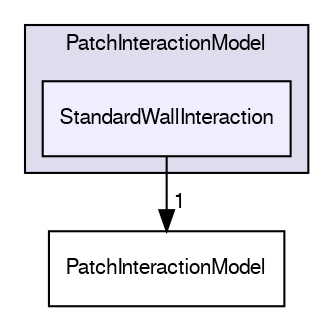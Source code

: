 digraph "src/lagrangian/intermediate/submodels/Kinematic/PatchInteractionModel/StandardWallInteraction" {
  bgcolor=transparent;
  compound=true
  node [ fontsize="10", fontname="FreeSans"];
  edge [ labelfontsize="10", labelfontname="FreeSans"];
  subgraph clusterdir_cf43f87a8139bd03a012339b0f68c2d8 {
    graph [ bgcolor="#ddddee", pencolor="black", label="PatchInteractionModel" fontname="FreeSans", fontsize="10", URL="dir_cf43f87a8139bd03a012339b0f68c2d8.html"]
  dir_5fca7e26e4f71ea5a002f4f5623d2ac3 [shape=box, label="StandardWallInteraction", style="filled", fillcolor="#eeeeff", pencolor="black", URL="dir_5fca7e26e4f71ea5a002f4f5623d2ac3.html"];
  }
  dir_fbe14706e92980c2567ab36ee0a0e449 [shape=box label="PatchInteractionModel" URL="dir_fbe14706e92980c2567ab36ee0a0e449.html"];
  dir_5fca7e26e4f71ea5a002f4f5623d2ac3->dir_fbe14706e92980c2567ab36ee0a0e449 [headlabel="1", labeldistance=1.5 headhref="dir_001374_001372.html"];
}
